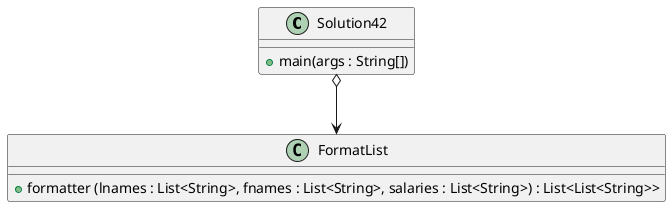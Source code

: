 @startuml
'https://plantuml.com/class-diagram

class Solution42 {

    +main(args : String[])
    }

class FormatList {
    +formatter (lnames : List<String>, fnames : List<String>, salaries : List<String>) : List<List<String>>

    }

Solution42 o-->FormatList
@enduml